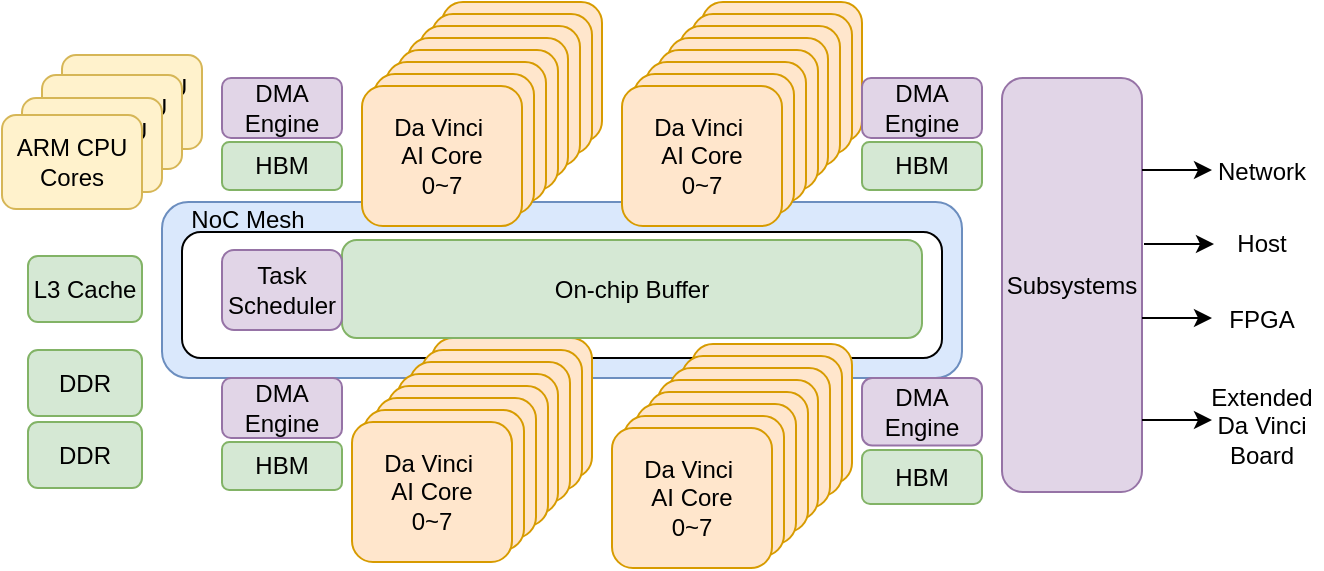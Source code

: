 <mxfile version="24.0.5" type="github" pages="2">
  <diagram name="910B" id="lxLUyDZ-_mMBVK15Qsm0">
    <mxGraphModel dx="794" dy="434" grid="1" gridSize="10" guides="1" tooltips="1" connect="1" arrows="1" fold="1" page="1" pageScale="1" pageWidth="827" pageHeight="1169" math="0" shadow="0">
      <root>
        <mxCell id="0" />
        <mxCell id="1" parent="0" />
        <mxCell id="LVG8VVzXwPnrs3J6AXQO-1" value="On-chip Buffer" style="rounded=1;whiteSpace=wrap;html=1;fillColor=#dae8fc;strokeColor=#6c8ebf;" vertex="1" parent="1">
          <mxGeometry x="170" y="352" width="400" height="88" as="geometry" />
        </mxCell>
        <mxCell id="LVG8VVzXwPnrs3J6AXQO-2" value="On-chip Buffer" style="rounded=1;whiteSpace=wrap;html=1;" vertex="1" parent="1">
          <mxGeometry x="180" y="367" width="380" height="63" as="geometry" />
        </mxCell>
        <mxCell id="LVG8VVzXwPnrs3J6AXQO-3" value="Da Vinci&amp;nbsp;&lt;div&gt;AI Core&lt;/div&gt;&lt;div&gt;0~7&lt;/div&gt;" style="rounded=1;whiteSpace=wrap;html=1;fillColor=#ffe6cc;strokeColor=#d79b00;" vertex="1" parent="1">
          <mxGeometry x="310" y="252" width="80" height="70" as="geometry" />
        </mxCell>
        <mxCell id="LVG8VVzXwPnrs3J6AXQO-4" value="Da Vinci&amp;nbsp;&lt;div&gt;AI Core&lt;/div&gt;&lt;div&gt;0~7&lt;/div&gt;" style="rounded=1;whiteSpace=wrap;html=1;fillColor=#ffe6cc;strokeColor=#d79b00;" vertex="1" parent="1">
          <mxGeometry x="305" y="258" width="80" height="70" as="geometry" />
        </mxCell>
        <mxCell id="LVG8VVzXwPnrs3J6AXQO-5" value="Da Vinci&amp;nbsp;&lt;div&gt;AI Core&lt;/div&gt;&lt;div&gt;0~7&lt;/div&gt;" style="rounded=1;whiteSpace=wrap;html=1;fillColor=#ffe6cc;strokeColor=#d79b00;" vertex="1" parent="1">
          <mxGeometry x="299" y="264" width="80" height="70" as="geometry" />
        </mxCell>
        <mxCell id="LVG8VVzXwPnrs3J6AXQO-6" value="Da Vinci&amp;nbsp;&lt;div&gt;AI Core&lt;/div&gt;&lt;div&gt;0~7&lt;/div&gt;" style="rounded=1;whiteSpace=wrap;html=1;fillColor=#ffe6cc;strokeColor=#d79b00;" vertex="1" parent="1">
          <mxGeometry x="293" y="270" width="80" height="70" as="geometry" />
        </mxCell>
        <mxCell id="LVG8VVzXwPnrs3J6AXQO-7" value="Da Vinci&amp;nbsp;&lt;div&gt;AI Core&lt;/div&gt;&lt;div&gt;0~7&lt;/div&gt;" style="rounded=1;whiteSpace=wrap;html=1;fillColor=#ffe6cc;strokeColor=#d79b00;" vertex="1" parent="1">
          <mxGeometry x="288" y="276" width="80" height="70" as="geometry" />
        </mxCell>
        <mxCell id="LVG8VVzXwPnrs3J6AXQO-8" value="Da Vinci&amp;nbsp;&lt;div&gt;AI Core&lt;/div&gt;&lt;div&gt;0~7&lt;/div&gt;" style="rounded=1;whiteSpace=wrap;html=1;fillColor=#ffe6cc;strokeColor=#d79b00;" vertex="1" parent="1">
          <mxGeometry x="282" y="282" width="80" height="70" as="geometry" />
        </mxCell>
        <mxCell id="LVG8VVzXwPnrs3J6AXQO-9" value="Da Vinci&amp;nbsp;&lt;div&gt;AI Core&lt;/div&gt;&lt;div&gt;0~7&lt;/div&gt;" style="rounded=1;whiteSpace=wrap;html=1;fillColor=#ffe6cc;strokeColor=#d79b00;" vertex="1" parent="1">
          <mxGeometry x="276" y="288" width="80" height="70" as="geometry" />
        </mxCell>
        <mxCell id="LVG8VVzXwPnrs3J6AXQO-10" value="Da Vinci&amp;nbsp;&lt;div&gt;AI Core&lt;/div&gt;&lt;div&gt;0~7&lt;/div&gt;" style="rounded=1;whiteSpace=wrap;html=1;fillColor=#ffe6cc;strokeColor=#d79b00;" vertex="1" parent="1">
          <mxGeometry x="270" y="294" width="80" height="70" as="geometry" />
        </mxCell>
        <mxCell id="LVG8VVzXwPnrs3J6AXQO-11" value="Da Vinci&amp;nbsp;&lt;div&gt;AI Core&lt;/div&gt;&lt;div&gt;0~7&lt;/div&gt;" style="rounded=1;whiteSpace=wrap;html=1;fillColor=#ffe6cc;strokeColor=#d79b00;" vertex="1" parent="1">
          <mxGeometry x="440" y="252" width="80" height="70" as="geometry" />
        </mxCell>
        <mxCell id="LVG8VVzXwPnrs3J6AXQO-12" value="Da Vinci&amp;nbsp;&lt;div&gt;AI Core&lt;/div&gt;&lt;div&gt;0~7&lt;/div&gt;" style="rounded=1;whiteSpace=wrap;html=1;fillColor=#ffe6cc;strokeColor=#d79b00;" vertex="1" parent="1">
          <mxGeometry x="435" y="258" width="80" height="70" as="geometry" />
        </mxCell>
        <mxCell id="LVG8VVzXwPnrs3J6AXQO-13" value="Da Vinci&amp;nbsp;&lt;div&gt;AI Core&lt;/div&gt;&lt;div&gt;0~7&lt;/div&gt;" style="rounded=1;whiteSpace=wrap;html=1;fillColor=#ffe6cc;strokeColor=#d79b00;" vertex="1" parent="1">
          <mxGeometry x="429" y="264" width="80" height="70" as="geometry" />
        </mxCell>
        <mxCell id="LVG8VVzXwPnrs3J6AXQO-14" value="Da Vinci&amp;nbsp;&lt;div&gt;AI Core&lt;/div&gt;&lt;div&gt;0~7&lt;/div&gt;" style="rounded=1;whiteSpace=wrap;html=1;fillColor=#ffe6cc;strokeColor=#d79b00;" vertex="1" parent="1">
          <mxGeometry x="423" y="270" width="80" height="70" as="geometry" />
        </mxCell>
        <mxCell id="LVG8VVzXwPnrs3J6AXQO-15" value="Da Vinci&amp;nbsp;&lt;div&gt;AI Core&lt;/div&gt;&lt;div&gt;0~7&lt;/div&gt;" style="rounded=1;whiteSpace=wrap;html=1;fillColor=#ffe6cc;strokeColor=#d79b00;" vertex="1" parent="1">
          <mxGeometry x="418" y="276" width="80" height="70" as="geometry" />
        </mxCell>
        <mxCell id="LVG8VVzXwPnrs3J6AXQO-16" value="Da Vinci&amp;nbsp;&lt;div&gt;AI Core&lt;/div&gt;&lt;div&gt;0~7&lt;/div&gt;" style="rounded=1;whiteSpace=wrap;html=1;fillColor=#ffe6cc;strokeColor=#d79b00;" vertex="1" parent="1">
          <mxGeometry x="412" y="282" width="80" height="70" as="geometry" />
        </mxCell>
        <mxCell id="LVG8VVzXwPnrs3J6AXQO-17" value="Da Vinci&amp;nbsp;&lt;div&gt;AI Core&lt;/div&gt;&lt;div&gt;0~7&lt;/div&gt;" style="rounded=1;whiteSpace=wrap;html=1;fillColor=#ffe6cc;strokeColor=#d79b00;" vertex="1" parent="1">
          <mxGeometry x="406" y="288" width="80" height="70" as="geometry" />
        </mxCell>
        <mxCell id="LVG8VVzXwPnrs3J6AXQO-18" value="Da Vinci&amp;nbsp;&lt;div&gt;AI Core&lt;/div&gt;&lt;div&gt;0~7&lt;/div&gt;" style="rounded=1;whiteSpace=wrap;html=1;fillColor=#ffe6cc;strokeColor=#d79b00;" vertex="1" parent="1">
          <mxGeometry x="400" y="294" width="80" height="70" as="geometry" />
        </mxCell>
        <mxCell id="LVG8VVzXwPnrs3J6AXQO-19" value="Da Vinci&amp;nbsp;&lt;div&gt;AI Core&lt;/div&gt;&lt;div&gt;0~7&lt;/div&gt;" style="rounded=1;whiteSpace=wrap;html=1;fillColor=#ffe6cc;strokeColor=#d79b00;" vertex="1" parent="1">
          <mxGeometry x="305" y="420" width="80" height="70" as="geometry" />
        </mxCell>
        <mxCell id="LVG8VVzXwPnrs3J6AXQO-20" value="Da Vinci&amp;nbsp;&lt;div&gt;AI Core&lt;/div&gt;&lt;div&gt;0~7&lt;/div&gt;" style="rounded=1;whiteSpace=wrap;html=1;fillColor=#ffe6cc;strokeColor=#d79b00;" vertex="1" parent="1">
          <mxGeometry x="300" y="426" width="80" height="70" as="geometry" />
        </mxCell>
        <mxCell id="LVG8VVzXwPnrs3J6AXQO-21" value="Da Vinci&amp;nbsp;&lt;div&gt;AI Core&lt;/div&gt;&lt;div&gt;0~7&lt;/div&gt;" style="rounded=1;whiteSpace=wrap;html=1;fillColor=#ffe6cc;strokeColor=#d79b00;" vertex="1" parent="1">
          <mxGeometry x="294" y="432" width="80" height="70" as="geometry" />
        </mxCell>
        <mxCell id="LVG8VVzXwPnrs3J6AXQO-22" value="Da Vinci&amp;nbsp;&lt;div&gt;AI Core&lt;/div&gt;&lt;div&gt;0~7&lt;/div&gt;" style="rounded=1;whiteSpace=wrap;html=1;fillColor=#ffe6cc;strokeColor=#d79b00;" vertex="1" parent="1">
          <mxGeometry x="288" y="438" width="80" height="70" as="geometry" />
        </mxCell>
        <mxCell id="LVG8VVzXwPnrs3J6AXQO-23" value="Da Vinci&amp;nbsp;&lt;div&gt;AI Core&lt;/div&gt;&lt;div&gt;0~7&lt;/div&gt;" style="rounded=1;whiteSpace=wrap;html=1;fillColor=#ffe6cc;strokeColor=#d79b00;" vertex="1" parent="1">
          <mxGeometry x="283" y="444" width="80" height="70" as="geometry" />
        </mxCell>
        <mxCell id="LVG8VVzXwPnrs3J6AXQO-24" value="Da Vinci&amp;nbsp;&lt;div&gt;AI Core&lt;/div&gt;&lt;div&gt;0~7&lt;/div&gt;" style="rounded=1;whiteSpace=wrap;html=1;fillColor=#ffe6cc;strokeColor=#d79b00;" vertex="1" parent="1">
          <mxGeometry x="277" y="450" width="80" height="70" as="geometry" />
        </mxCell>
        <mxCell id="LVG8VVzXwPnrs3J6AXQO-25" value="Da Vinci&amp;nbsp;&lt;div&gt;AI Core&lt;/div&gt;&lt;div&gt;0~7&lt;/div&gt;" style="rounded=1;whiteSpace=wrap;html=1;fillColor=#ffe6cc;strokeColor=#d79b00;" vertex="1" parent="1">
          <mxGeometry x="271" y="456" width="80" height="70" as="geometry" />
        </mxCell>
        <mxCell id="LVG8VVzXwPnrs3J6AXQO-26" value="Da Vinci&amp;nbsp;&lt;div&gt;AI Core&lt;/div&gt;&lt;div&gt;0~7&lt;/div&gt;" style="rounded=1;whiteSpace=wrap;html=1;fillColor=#ffe6cc;strokeColor=#d79b00;" vertex="1" parent="1">
          <mxGeometry x="265" y="462" width="80" height="70" as="geometry" />
        </mxCell>
        <mxCell id="LVG8VVzXwPnrs3J6AXQO-27" value="Da Vinci&amp;nbsp;&lt;div&gt;AI Core&lt;/div&gt;&lt;div&gt;0~7&lt;/div&gt;" style="rounded=1;whiteSpace=wrap;html=1;fillColor=#ffe6cc;strokeColor=#d79b00;" vertex="1" parent="1">
          <mxGeometry x="435" y="423" width="80" height="70" as="geometry" />
        </mxCell>
        <mxCell id="LVG8VVzXwPnrs3J6AXQO-28" value="Da Vinci&amp;nbsp;&lt;div&gt;AI Core&lt;/div&gt;&lt;div&gt;0~7&lt;/div&gt;" style="rounded=1;whiteSpace=wrap;html=1;fillColor=#ffe6cc;strokeColor=#d79b00;" vertex="1" parent="1">
          <mxGeometry x="430" y="429" width="80" height="70" as="geometry" />
        </mxCell>
        <mxCell id="LVG8VVzXwPnrs3J6AXQO-29" value="Da Vinci&amp;nbsp;&lt;div&gt;AI Core&lt;/div&gt;&lt;div&gt;0~7&lt;/div&gt;" style="rounded=1;whiteSpace=wrap;html=1;fillColor=#ffe6cc;strokeColor=#d79b00;" vertex="1" parent="1">
          <mxGeometry x="424" y="435" width="80" height="70" as="geometry" />
        </mxCell>
        <mxCell id="LVG8VVzXwPnrs3J6AXQO-30" value="Da Vinci&amp;nbsp;&lt;div&gt;AI Core&lt;/div&gt;&lt;div&gt;0~7&lt;/div&gt;" style="rounded=1;whiteSpace=wrap;html=1;fillColor=#ffe6cc;strokeColor=#d79b00;" vertex="1" parent="1">
          <mxGeometry x="418" y="441" width="80" height="70" as="geometry" />
        </mxCell>
        <mxCell id="LVG8VVzXwPnrs3J6AXQO-31" value="Da Vinci&amp;nbsp;&lt;div&gt;AI Core&lt;/div&gt;&lt;div&gt;0~7&lt;/div&gt;" style="rounded=1;whiteSpace=wrap;html=1;fillColor=#ffe6cc;strokeColor=#d79b00;" vertex="1" parent="1">
          <mxGeometry x="413" y="447" width="80" height="70" as="geometry" />
        </mxCell>
        <mxCell id="LVG8VVzXwPnrs3J6AXQO-32" value="Da Vinci&amp;nbsp;&lt;div&gt;AI Core&lt;/div&gt;&lt;div&gt;0~7&lt;/div&gt;" style="rounded=1;whiteSpace=wrap;html=1;fillColor=#ffe6cc;strokeColor=#d79b00;" vertex="1" parent="1">
          <mxGeometry x="407" y="453" width="80" height="70" as="geometry" />
        </mxCell>
        <mxCell id="LVG8VVzXwPnrs3J6AXQO-33" value="Da Vinci&amp;nbsp;&lt;div&gt;AI Core&lt;/div&gt;&lt;div&gt;0~7&lt;/div&gt;" style="rounded=1;whiteSpace=wrap;html=1;fillColor=#ffe6cc;strokeColor=#d79b00;" vertex="1" parent="1">
          <mxGeometry x="401" y="459" width="80" height="70" as="geometry" />
        </mxCell>
        <mxCell id="LVG8VVzXwPnrs3J6AXQO-34" value="Da Vinci&amp;nbsp;&lt;div&gt;AI Core&lt;/div&gt;&lt;div&gt;0~7&lt;/div&gt;" style="rounded=1;whiteSpace=wrap;html=1;fillColor=#ffe6cc;strokeColor=#d79b00;" vertex="1" parent="1">
          <mxGeometry x="395" y="465" width="80" height="70" as="geometry" />
        </mxCell>
        <mxCell id="LVG8VVzXwPnrs3J6AXQO-35" value="On-chip Buffer" style="rounded=1;whiteSpace=wrap;html=1;fillColor=#d5e8d4;strokeColor=#82b366;" vertex="1" parent="1">
          <mxGeometry x="260" y="371" width="290" height="49" as="geometry" />
        </mxCell>
        <mxCell id="LVG8VVzXwPnrs3J6AXQO-36" value="Task Scheduler" style="rounded=1;whiteSpace=wrap;html=1;fillColor=#e1d5e7;strokeColor=#9673a6;" vertex="1" parent="1">
          <mxGeometry x="200" y="376" width="60" height="40" as="geometry" />
        </mxCell>
        <mxCell id="LVG8VVzXwPnrs3J6AXQO-37" value="Subsystems" style="rounded=1;whiteSpace=wrap;html=1;fillColor=#e1d5e7;strokeColor=#9673a6;" vertex="1" parent="1">
          <mxGeometry x="590" y="290" width="70" height="207" as="geometry" />
        </mxCell>
        <mxCell id="LVG8VVzXwPnrs3J6AXQO-38" value="Network" style="text;html=1;align=center;verticalAlign=middle;whiteSpace=wrap;rounded=0;" vertex="1" parent="1">
          <mxGeometry x="690" y="322" width="60" height="30" as="geometry" />
        </mxCell>
        <mxCell id="LVG8VVzXwPnrs3J6AXQO-39" value="Host" style="text;html=1;align=center;verticalAlign=middle;whiteSpace=wrap;rounded=0;" vertex="1" parent="1">
          <mxGeometry x="690" y="358" width="60" height="30" as="geometry" />
        </mxCell>
        <mxCell id="LVG8VVzXwPnrs3J6AXQO-40" value="FPGA" style="text;html=1;align=center;verticalAlign=middle;whiteSpace=wrap;rounded=0;" vertex="1" parent="1">
          <mxGeometry x="690" y="396" width="60" height="30" as="geometry" />
        </mxCell>
        <mxCell id="LVG8VVzXwPnrs3J6AXQO-41" value="Extended Da Vinci Board" style="text;html=1;align=center;verticalAlign=middle;whiteSpace=wrap;rounded=0;" vertex="1" parent="1">
          <mxGeometry x="690" y="449" width="60" height="30" as="geometry" />
        </mxCell>
        <mxCell id="LVG8VVzXwPnrs3J6AXQO-42" value="NoC Mesh" style="text;html=1;align=center;verticalAlign=middle;whiteSpace=wrap;rounded=0;" vertex="1" parent="1">
          <mxGeometry x="138" y="358" width="150" height="6" as="geometry" />
        </mxCell>
        <mxCell id="LVG8VVzXwPnrs3J6AXQO-43" value="" style="group" vertex="1" connectable="0" parent="1">
          <mxGeometry x="200" y="290" width="60" height="56" as="geometry" />
        </mxCell>
        <mxCell id="LVG8VVzXwPnrs3J6AXQO-44" value="DMA&lt;div&gt;Engine&lt;/div&gt;" style="rounded=1;whiteSpace=wrap;html=1;fillColor=#e1d5e7;strokeColor=#9673a6;" vertex="1" parent="LVG8VVzXwPnrs3J6AXQO-43">
          <mxGeometry width="60" height="30" as="geometry" />
        </mxCell>
        <mxCell id="LVG8VVzXwPnrs3J6AXQO-45" value="HBM" style="rounded=1;whiteSpace=wrap;html=1;fillColor=#d5e8d4;strokeColor=#82b366;" vertex="1" parent="LVG8VVzXwPnrs3J6AXQO-43">
          <mxGeometry y="32" width="60" height="24" as="geometry" />
        </mxCell>
        <mxCell id="LVG8VVzXwPnrs3J6AXQO-46" value="" style="group" vertex="1" connectable="0" parent="1">
          <mxGeometry x="520" y="290" width="60" height="56" as="geometry" />
        </mxCell>
        <mxCell id="LVG8VVzXwPnrs3J6AXQO-47" value="DMA&lt;div&gt;Engine&lt;/div&gt;" style="rounded=1;whiteSpace=wrap;html=1;fillColor=#e1d5e7;strokeColor=#9673a6;" vertex="1" parent="LVG8VVzXwPnrs3J6AXQO-46">
          <mxGeometry width="60" height="30" as="geometry" />
        </mxCell>
        <mxCell id="LVG8VVzXwPnrs3J6AXQO-48" value="HBM" style="rounded=1;whiteSpace=wrap;html=1;fillColor=#d5e8d4;strokeColor=#82b366;" vertex="1" parent="LVG8VVzXwPnrs3J6AXQO-46">
          <mxGeometry y="32" width="60" height="24" as="geometry" />
        </mxCell>
        <mxCell id="LVG8VVzXwPnrs3J6AXQO-49" value="" style="group" vertex="1" connectable="0" parent="1">
          <mxGeometry x="200" y="440" width="60" height="56" as="geometry" />
        </mxCell>
        <mxCell id="LVG8VVzXwPnrs3J6AXQO-50" value="DMA&lt;div&gt;Engine&lt;/div&gt;" style="rounded=1;whiteSpace=wrap;html=1;fillColor=#e1d5e7;strokeColor=#9673a6;" vertex="1" parent="LVG8VVzXwPnrs3J6AXQO-49">
          <mxGeometry width="60" height="30" as="geometry" />
        </mxCell>
        <mxCell id="LVG8VVzXwPnrs3J6AXQO-51" value="HBM" style="rounded=1;whiteSpace=wrap;html=1;fillColor=#d5e8d4;strokeColor=#82b366;" vertex="1" parent="LVG8VVzXwPnrs3J6AXQO-49">
          <mxGeometry y="32" width="60" height="24" as="geometry" />
        </mxCell>
        <mxCell id="LVG8VVzXwPnrs3J6AXQO-52" value="" style="group" vertex="1" connectable="0" parent="1">
          <mxGeometry x="520" y="440" width="60" height="63" as="geometry" />
        </mxCell>
        <mxCell id="LVG8VVzXwPnrs3J6AXQO-53" value="DMA&lt;div&gt;Engine&lt;/div&gt;" style="rounded=1;whiteSpace=wrap;html=1;fillColor=#e1d5e7;strokeColor=#9673a6;" vertex="1" parent="LVG8VVzXwPnrs3J6AXQO-52">
          <mxGeometry width="60" height="33.75" as="geometry" />
        </mxCell>
        <mxCell id="LVG8VVzXwPnrs3J6AXQO-54" value="HBM" style="rounded=1;whiteSpace=wrap;html=1;fillColor=#d5e8d4;strokeColor=#82b366;" vertex="1" parent="LVG8VVzXwPnrs3J6AXQO-52">
          <mxGeometry y="36" width="60" height="27" as="geometry" />
        </mxCell>
        <mxCell id="LVG8VVzXwPnrs3J6AXQO-55" value="" style="endArrow=classic;html=1;rounded=0;entryX=0.25;entryY=0;entryDx=0;entryDy=0;" edge="1" parent="1">
          <mxGeometry width="50" height="50" relative="1" as="geometry">
            <mxPoint x="660" y="336" as="sourcePoint" />
            <mxPoint x="695" y="336" as="targetPoint" />
          </mxGeometry>
        </mxCell>
        <mxCell id="LVG8VVzXwPnrs3J6AXQO-56" value="" style="endArrow=classic;html=1;rounded=0;entryX=0.25;entryY=0;entryDx=0;entryDy=0;" edge="1" parent="1">
          <mxGeometry width="50" height="50" relative="1" as="geometry">
            <mxPoint x="661" y="373" as="sourcePoint" />
            <mxPoint x="696" y="373" as="targetPoint" />
          </mxGeometry>
        </mxCell>
        <mxCell id="LVG8VVzXwPnrs3J6AXQO-57" value="" style="endArrow=classic;html=1;rounded=0;entryX=0.25;entryY=0;entryDx=0;entryDy=0;" edge="1" parent="1">
          <mxGeometry width="50" height="50" relative="1" as="geometry">
            <mxPoint x="660" y="410" as="sourcePoint" />
            <mxPoint x="695" y="410" as="targetPoint" />
          </mxGeometry>
        </mxCell>
        <mxCell id="LVG8VVzXwPnrs3J6AXQO-58" value="" style="endArrow=classic;html=1;rounded=0;entryX=0.25;entryY=0;entryDx=0;entryDy=0;" edge="1" parent="1">
          <mxGeometry width="50" height="50" relative="1" as="geometry">
            <mxPoint x="660" y="461" as="sourcePoint" />
            <mxPoint x="695" y="461" as="targetPoint" />
          </mxGeometry>
        </mxCell>
        <mxCell id="LVG8VVzXwPnrs3J6AXQO-59" value="ARM CPU Core" style="rounded=1;whiteSpace=wrap;html=1;fillColor=#fff2cc;strokeColor=#d6b656;" vertex="1" parent="1">
          <mxGeometry x="120" y="278.5" width="70" height="47" as="geometry" />
        </mxCell>
        <mxCell id="LVG8VVzXwPnrs3J6AXQO-60" value="ARM CPU Core" style="rounded=1;whiteSpace=wrap;html=1;fillColor=#fff2cc;strokeColor=#d6b656;" vertex="1" parent="1">
          <mxGeometry x="110" y="288.5" width="70" height="47" as="geometry" />
        </mxCell>
        <mxCell id="LVG8VVzXwPnrs3J6AXQO-61" value="ARM CPU Core" style="rounded=1;whiteSpace=wrap;html=1;fillColor=#fff2cc;strokeColor=#d6b656;" vertex="1" parent="1">
          <mxGeometry x="100" y="300" width="70" height="47" as="geometry" />
        </mxCell>
        <mxCell id="LVG8VVzXwPnrs3J6AXQO-62" value="ARM CPU Cores" style="rounded=1;whiteSpace=wrap;html=1;fillColor=#fff2cc;strokeColor=#d6b656;" vertex="1" parent="1">
          <mxGeometry x="90" y="308.5" width="70" height="47" as="geometry" />
        </mxCell>
        <mxCell id="LVG8VVzXwPnrs3J6AXQO-63" value="DDR" style="rounded=1;whiteSpace=wrap;html=1;fillColor=#d5e8d4;strokeColor=#82b366;" vertex="1" parent="1">
          <mxGeometry x="103" y="426" width="57" height="33" as="geometry" />
        </mxCell>
        <mxCell id="LVG8VVzXwPnrs3J6AXQO-64" value="DDR" style="rounded=1;whiteSpace=wrap;html=1;fillColor=#d5e8d4;strokeColor=#82b366;" vertex="1" parent="1">
          <mxGeometry x="103" y="462" width="57" height="33" as="geometry" />
        </mxCell>
        <mxCell id="LVG8VVzXwPnrs3J6AXQO-65" value="L3 Cache" style="rounded=1;whiteSpace=wrap;html=1;fillColor=#d5e8d4;strokeColor=#82b366;" vertex="1" parent="1">
          <mxGeometry x="103" y="379" width="57" height="33" as="geometry" />
        </mxCell>
      </root>
    </mxGraphModel>
  </diagram>
  <diagram name="transformer" id="7I4230FWR0Pp8MwhjNu-">
    <mxGraphModel dx="794" dy="434" grid="1" gridSize="10" guides="1" tooltips="1" connect="1" arrows="1" fold="1" page="1" pageScale="1" pageWidth="827" pageHeight="1169" math="0" shadow="0">
      <root>
        <mxCell id="0" />
        <mxCell id="1" parent="0" />
        <mxCell id="g9kIItd0pmd0jD4cZ1mj-1" value="" style="rounded=1;whiteSpace=wrap;html=1;" parent="1" vertex="1">
          <mxGeometry x="200" y="280" width="120" height="160" as="geometry" />
        </mxCell>
        <mxCell id="g9kIItd0pmd0jD4cZ1mj-2" value="" style="rounded=1;whiteSpace=wrap;html=1;" parent="1" vertex="1">
          <mxGeometry x="360" y="210" width="120" height="230" as="geometry" />
        </mxCell>
        <mxCell id="g9kIItd0pmd0jD4cZ1mj-3" value="Add &amp;amp; Norm" style="rounded=0;whiteSpace=wrap;html=1;fillColor=#f8cecc;strokeColor=#b85450;" parent="1" vertex="1">
          <mxGeometry x="215" y="290" width="90" height="20" as="geometry" />
        </mxCell>
        <mxCell id="g9kIItd0pmd0jD4cZ1mj-41" value="" style="edgeStyle=orthogonalEdgeStyle;rounded=0;orthogonalLoop=1;jettySize=auto;html=1;exitX=1;exitY=0.5;exitDx=0;exitDy=0;" parent="1" source="g9kIItd0pmd0jD4cZ1mj-3" target="g9kIItd0pmd0jD4cZ1mj-13" edge="1">
          <mxGeometry relative="1" as="geometry" />
        </mxCell>
        <mxCell id="g9kIItd0pmd0jD4cZ1mj-4" value="Feed Forward" style="rounded=0;whiteSpace=wrap;html=1;fillColor=#dae8fc;strokeColor=#6c8ebf;" parent="1" vertex="1">
          <mxGeometry x="215" y="310" width="90" height="30" as="geometry" />
        </mxCell>
        <mxCell id="g9kIItd0pmd0jD4cZ1mj-7" value="" style="edgeStyle=orthogonalEdgeStyle;rounded=0;orthogonalLoop=1;jettySize=auto;html=1;" parent="1" source="g9kIItd0pmd0jD4cZ1mj-5" target="g9kIItd0pmd0jD4cZ1mj-4" edge="1">
          <mxGeometry relative="1" as="geometry" />
        </mxCell>
        <mxCell id="g9kIItd0pmd0jD4cZ1mj-5" value="Add &amp;amp; Norm" style="rounded=0;whiteSpace=wrap;html=1;fillColor=#f8cecc;strokeColor=#b85450;" parent="1" vertex="1">
          <mxGeometry x="215" y="380" width="90" height="20" as="geometry" />
        </mxCell>
        <mxCell id="g9kIItd0pmd0jD4cZ1mj-6" value="Multi-Head Attention" style="rounded=0;whiteSpace=wrap;html=1;fillColor=#d5e8d4;strokeColor=#82b366;" parent="1" vertex="1">
          <mxGeometry x="215" y="400" width="90" height="30" as="geometry" />
        </mxCell>
        <mxCell id="g9kIItd0pmd0jD4cZ1mj-9" value="" style="edgeStyle=orthogonalEdgeStyle;rounded=0;orthogonalLoop=1;jettySize=auto;html=1;" parent="1" source="g9kIItd0pmd0jD4cZ1mj-8" target="g9kIItd0pmd0jD4cZ1mj-6" edge="1">
          <mxGeometry relative="1" as="geometry" />
        </mxCell>
        <mxCell id="g9kIItd0pmd0jD4cZ1mj-8" value="Input Embedding" style="rounded=0;whiteSpace=wrap;html=1;fillColor=#ffe6cc;strokeColor=#d79b00;" parent="1" vertex="1">
          <mxGeometry x="215" y="460" width="90" height="30" as="geometry" />
        </mxCell>
        <mxCell id="g9kIItd0pmd0jD4cZ1mj-12" value="Add &amp;amp; Norm" style="rounded=0;whiteSpace=wrap;html=1;fillColor=#f8cecc;strokeColor=#b85450;" parent="1" vertex="1">
          <mxGeometry x="375" y="290" width="90" height="20" as="geometry" />
        </mxCell>
        <mxCell id="g9kIItd0pmd0jD4cZ1mj-21" value="" style="edgeStyle=orthogonalEdgeStyle;rounded=0;orthogonalLoop=1;jettySize=auto;html=1;" parent="1" source="g9kIItd0pmd0jD4cZ1mj-13" target="g9kIItd0pmd0jD4cZ1mj-20" edge="1">
          <mxGeometry relative="1" as="geometry" />
        </mxCell>
        <mxCell id="g9kIItd0pmd0jD4cZ1mj-13" value="Multi-Head Attention" style="rounded=0;whiteSpace=wrap;html=1;fillColor=#d5e8d4;strokeColor=#82b366;" parent="1" vertex="1">
          <mxGeometry x="375" y="310" width="90" height="30" as="geometry" />
        </mxCell>
        <mxCell id="g9kIItd0pmd0jD4cZ1mj-14" value="" style="edgeStyle=orthogonalEdgeStyle;rounded=0;orthogonalLoop=1;jettySize=auto;html=1;" parent="1" source="g9kIItd0pmd0jD4cZ1mj-15" target="g9kIItd0pmd0jD4cZ1mj-13" edge="1">
          <mxGeometry relative="1" as="geometry" />
        </mxCell>
        <mxCell id="g9kIItd0pmd0jD4cZ1mj-15" value="Add &amp;amp; Norm" style="rounded=0;whiteSpace=wrap;html=1;fillColor=#f8cecc;strokeColor=#b85450;" parent="1" vertex="1">
          <mxGeometry x="375" y="380" width="90" height="20" as="geometry" />
        </mxCell>
        <mxCell id="g9kIItd0pmd0jD4cZ1mj-16" value="Multi-Head Attention" style="rounded=0;whiteSpace=wrap;html=1;fillColor=#d5e8d4;strokeColor=#82b366;" parent="1" vertex="1">
          <mxGeometry x="375" y="400" width="90" height="30" as="geometry" />
        </mxCell>
        <mxCell id="g9kIItd0pmd0jD4cZ1mj-17" value="" style="edgeStyle=orthogonalEdgeStyle;rounded=0;orthogonalLoop=1;jettySize=auto;html=1;" parent="1" source="g9kIItd0pmd0jD4cZ1mj-18" target="g9kIItd0pmd0jD4cZ1mj-16" edge="1">
          <mxGeometry relative="1" as="geometry" />
        </mxCell>
        <mxCell id="g9kIItd0pmd0jD4cZ1mj-18" value="Input Embedding" style="rounded=0;whiteSpace=wrap;html=1;fillColor=#ffe6cc;strokeColor=#d79b00;" parent="1" vertex="1">
          <mxGeometry x="375" y="460" width="90" height="30" as="geometry" />
        </mxCell>
        <mxCell id="g9kIItd0pmd0jD4cZ1mj-35" value="" style="edgeStyle=orthogonalEdgeStyle;rounded=0;orthogonalLoop=1;jettySize=auto;html=1;" parent="1" source="g9kIItd0pmd0jD4cZ1mj-19" target="g9kIItd0pmd0jD4cZ1mj-25" edge="1">
          <mxGeometry relative="1" as="geometry" />
        </mxCell>
        <mxCell id="g9kIItd0pmd0jD4cZ1mj-19" value="Add &amp;amp; Norm" style="rounded=0;whiteSpace=wrap;html=1;fillColor=#f8cecc;strokeColor=#b85450;" parent="1" vertex="1">
          <mxGeometry x="375" y="220" width="90" height="20" as="geometry" />
        </mxCell>
        <mxCell id="g9kIItd0pmd0jD4cZ1mj-20" value="Feed Forward" style="rounded=0;whiteSpace=wrap;html=1;fillColor=#dae8fc;strokeColor=#6c8ebf;" parent="1" vertex="1">
          <mxGeometry x="375" y="240" width="90" height="30" as="geometry" />
        </mxCell>
        <mxCell id="g9kIItd0pmd0jD4cZ1mj-39" value="" style="edgeStyle=orthogonalEdgeStyle;rounded=0;orthogonalLoop=1;jettySize=auto;html=1;" parent="1" source="g9kIItd0pmd0jD4cZ1mj-25" target="g9kIItd0pmd0jD4cZ1mj-38" edge="1">
          <mxGeometry relative="1" as="geometry" />
        </mxCell>
        <mxCell id="g9kIItd0pmd0jD4cZ1mj-25" value="Linear, Softmax" style="rounded=0;whiteSpace=wrap;html=1;fillColor=#f8cecc;strokeColor=#b85450;" parent="1" vertex="1">
          <mxGeometry x="375" y="170" width="90" height="20" as="geometry" />
        </mxCell>
        <mxCell id="g9kIItd0pmd0jD4cZ1mj-38" value="Output Probabilities" style="text;html=1;align=center;verticalAlign=middle;whiteSpace=wrap;rounded=0;" parent="1" vertex="1">
          <mxGeometry x="390" y="120" width="60" height="30" as="geometry" />
        </mxCell>
        <mxCell id="g9kIItd0pmd0jD4cZ1mj-42" value="N x" style="text;html=1;align=center;verticalAlign=middle;whiteSpace=wrap;rounded=0;" parent="1" vertex="1">
          <mxGeometry x="270" y="345" width="60" height="30" as="geometry" />
        </mxCell>
        <mxCell id="g9kIItd0pmd0jD4cZ1mj-43" value="N x" style="text;html=1;align=center;verticalAlign=middle;whiteSpace=wrap;rounded=0;" parent="1" vertex="1">
          <mxGeometry x="440" y="345" width="60" height="30" as="geometry" />
        </mxCell>
        <mxCell id="g9kIItd0pmd0jD4cZ1mj-44" value="Encoder" style="text;html=1;align=center;verticalAlign=middle;whiteSpace=wrap;rounded=0;" parent="1" vertex="1">
          <mxGeometry x="280" y="250" width="60" height="30" as="geometry" />
        </mxCell>
        <mxCell id="g9kIItd0pmd0jD4cZ1mj-45" value="Decoder" style="text;html=1;align=center;verticalAlign=middle;whiteSpace=wrap;rounded=0;" parent="1" vertex="1">
          <mxGeometry x="465" y="190" width="60" height="30" as="geometry" />
        </mxCell>
        <mxCell id="g9kIItd0pmd0jD4cZ1mj-48" value="" style="edgeStyle=orthogonalEdgeStyle;rounded=0;orthogonalLoop=1;jettySize=auto;html=1;" parent="1" source="g9kIItd0pmd0jD4cZ1mj-46" target="g9kIItd0pmd0jD4cZ1mj-8" edge="1">
          <mxGeometry relative="1" as="geometry" />
        </mxCell>
        <mxCell id="g9kIItd0pmd0jD4cZ1mj-46" value="Inputs" style="text;html=1;align=center;verticalAlign=middle;whiteSpace=wrap;rounded=0;" parent="1" vertex="1">
          <mxGeometry x="230" y="510" width="60" height="30" as="geometry" />
        </mxCell>
        <mxCell id="g9kIItd0pmd0jD4cZ1mj-49" value="" style="edgeStyle=orthogonalEdgeStyle;rounded=0;orthogonalLoop=1;jettySize=auto;html=1;" parent="1" source="g9kIItd0pmd0jD4cZ1mj-47" target="g9kIItd0pmd0jD4cZ1mj-18" edge="1">
          <mxGeometry relative="1" as="geometry" />
        </mxCell>
        <mxCell id="g9kIItd0pmd0jD4cZ1mj-47" value="Outputs" style="text;html=1;align=center;verticalAlign=middle;whiteSpace=wrap;rounded=0;" parent="1" vertex="1">
          <mxGeometry x="390" y="510" width="60" height="30" as="geometry" />
        </mxCell>
      </root>
    </mxGraphModel>
  </diagram>
</mxfile>
